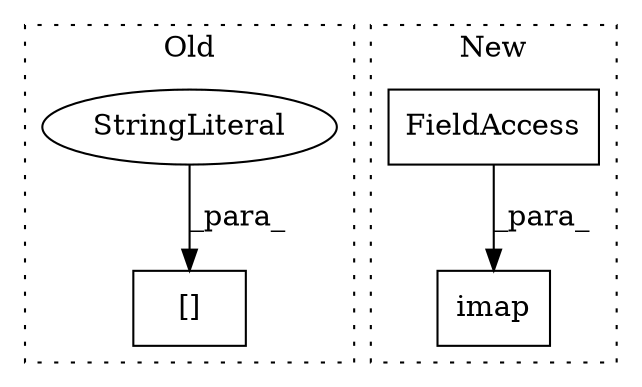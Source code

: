 digraph G {
subgraph cluster0 {
1 [label="[]" a="2" s="18883,18945" l="22,1" shape="box"];
4 [label="StringLiteral" a="45" s="18905" l="40" shape="ellipse"];
label = "Old";
style="dotted";
}
subgraph cluster1 {
2 [label="imap" a="32" s="18828,18879" l="5,1" shape="box"];
3 [label="FieldAccess" a="22" s="18833" l="24" shape="box"];
label = "New";
style="dotted";
}
3 -> 2 [label="_para_"];
4 -> 1 [label="_para_"];
}